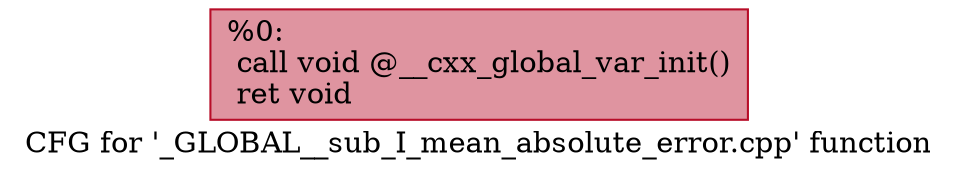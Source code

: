 digraph "CFG for '_GLOBAL__sub_I_mean_absolute_error.cpp' function" {
	label="CFG for '_GLOBAL__sub_I_mean_absolute_error.cpp' function";

	Node0x16a5c001700 [shape=record,color="#b70d28ff", style=filled, fillcolor="#b70d2870",label="{%0:\l  call void @__cxx_global_var_init()\l  ret void\l}"];
}
